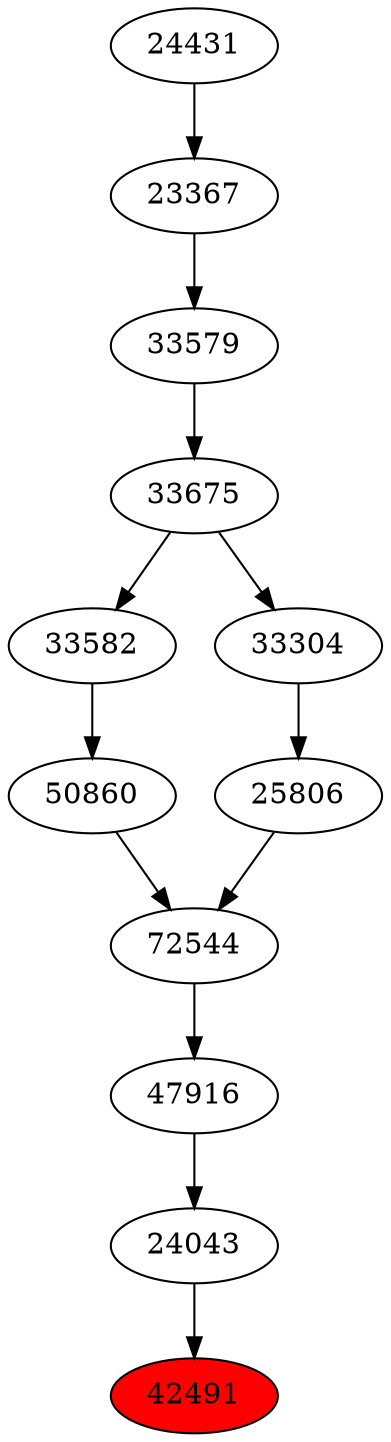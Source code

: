 strict digraph{ 
42491 [label="42491" fillcolor=red style=filled]
24043 -> 42491
24043 [label="24043"]
47916 -> 24043
47916 [label="47916"]
72544 -> 47916
72544 [label="72544"]
50860 -> 72544
25806 -> 72544
50860 [label="50860"]
33582 -> 50860
25806 [label="25806"]
33304 -> 25806
33582 [label="33582"]
33675 -> 33582
33304 [label="33304"]
33675 -> 33304
33675 [label="33675"]
33579 -> 33675
33579 [label="33579"]
23367 -> 33579
23367 [label="23367"]
24431 -> 23367
24431 [label="24431"]
}